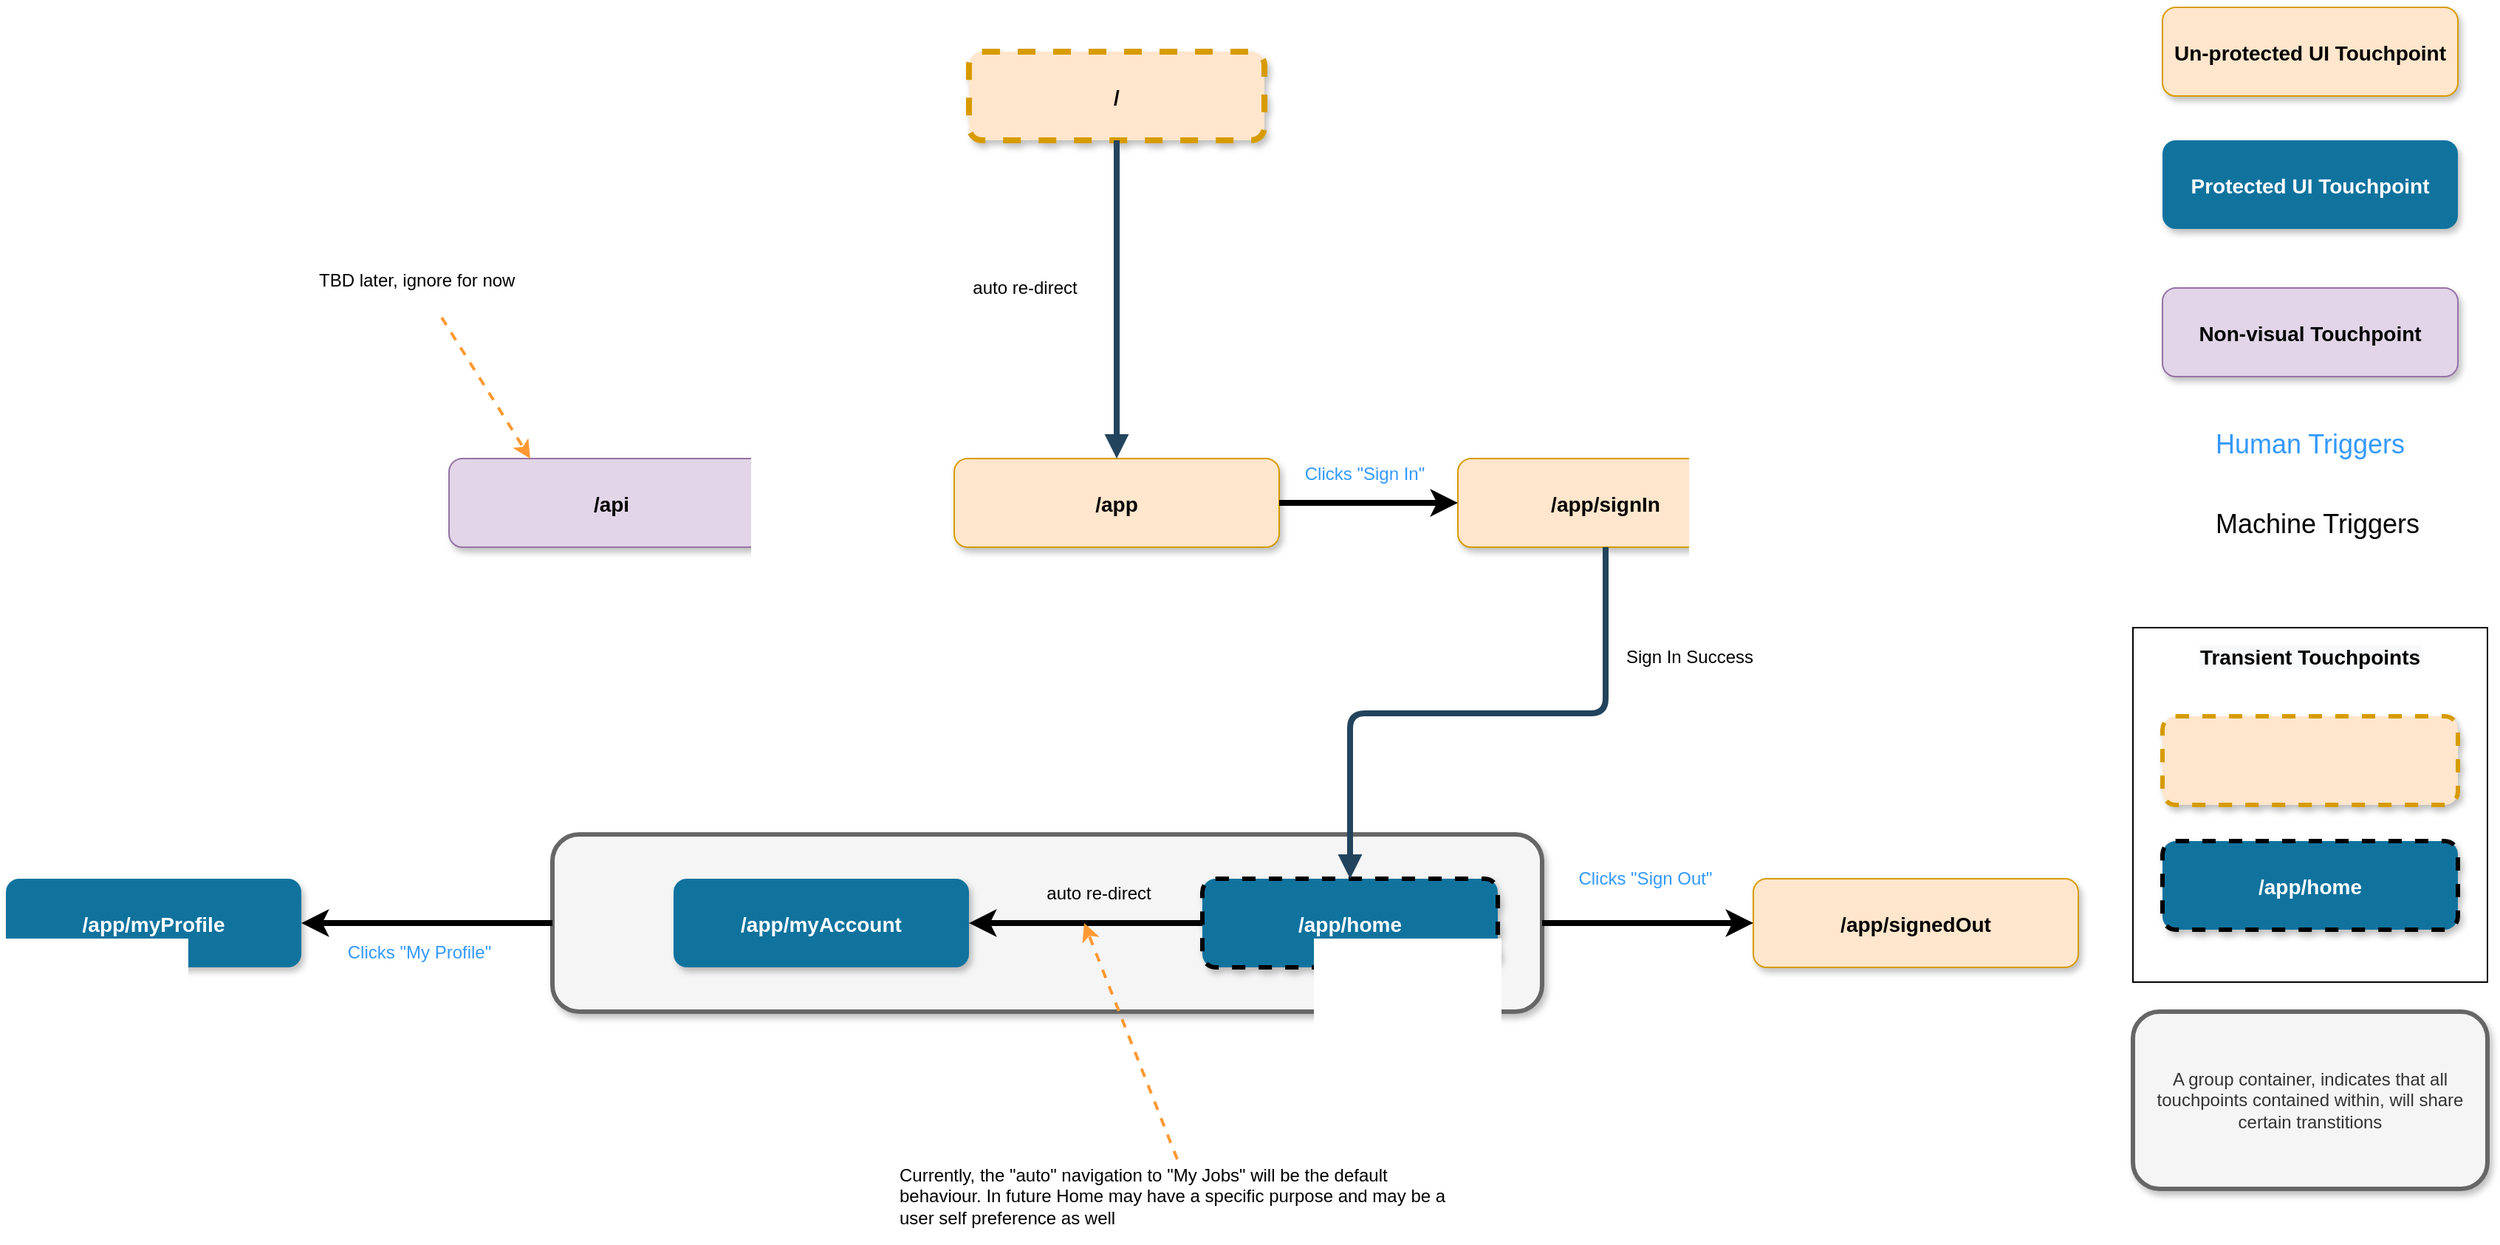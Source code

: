 <mxfile version="13.6.2" type="device"><diagram name="Page-1" id="97916047-d0de-89f5-080d-49f4d83e522f"><mxGraphModel dx="2250" dy="1360" grid="1" gridSize="10" guides="1" tooltips="1" connect="1" arrows="1" fold="1" page="1" pageScale="1.5" pageWidth="1169" pageHeight="827" background="#ffffff" math="0" shadow="0"><root><mxCell id="0"/><mxCell id="1" parent="0"/><mxCell id="I6hWswRZpcOUcYOhcuEV-38" value="" style="rounded=1;whiteSpace=wrap;html=1;fillColor=#f5f5f5;strokeColor=#666666;fontColor=#333333;strokeWidth=3;glass=0;shadow=1;sketch=0;" vertex="1" parent="1"><mxGeometry x="390" y="600" width="670" height="120" as="geometry"/></mxCell><mxCell id="2" value="/" style="rounded=1;fillColor=#ffe6cc;strokeColor=#d79b00;shadow=1;fontStyle=1;fontSize=14;dashed=1;strokeWidth=4;" parent="1" vertex="1"><mxGeometry x="672" y="70" width="200" height="60" as="geometry"/></mxCell><mxCell id="3" value="/app" style="rounded=1;fillColor=#ffe6cc;strokeColor=#d79b00;shadow=1;fontStyle=1;fontSize=14;strokeWidth=1;" parent="1" vertex="1"><mxGeometry x="662" y="345.5" width="220" height="60" as="geometry"/></mxCell><mxCell id="5" value="/app/myProfile" style="rounded=1;fillColor=#10739E;strokeColor=none;shadow=1;gradientColor=none;fontStyle=1;fontColor=#FFFFFF;fontSize=14;" parent="1" vertex="1"><mxGeometry x="20" y="630" width="200" height="60" as="geometry"/></mxCell><mxCell id="6" value="/app/myAccount" style="rounded=1;fillColor=#10739E;strokeColor=none;shadow=1;gradientColor=none;fontStyle=1;fontColor=#FFFFFF;fontSize=14;" parent="1" vertex="1"><mxGeometry x="472" y="630" width="200" height="60" as="geometry"/></mxCell><mxCell id="7" value="/app/signIn" style="rounded=1;fillColor=#ffe6cc;strokeColor=#d79b00;shadow=1;fontStyle=1;fontSize=14;" parent="1" vertex="1"><mxGeometry x="1003" y="345.5" width="200" height="60" as="geometry"/></mxCell><mxCell id="29" value="" style="edgeStyle=elbowEdgeStyle;elbow=vertical;strokeWidth=4;endArrow=block;endFill=1;fontStyle=1;strokeColor=#23445D;" parent="1" source="2" target="3" edge="1"><mxGeometry x="22" y="165.5" width="100" height="100" as="geometry"><mxPoint x="22" y="265.5" as="sourcePoint"/><mxPoint x="122" y="165.5" as="targetPoint"/></mxGeometry></mxCell><mxCell id="PQQM8acbesFrxAYRfy-t-55" value="/api" style="rounded=1;fillColor=#e1d5e7;strokeColor=#9673a6;shadow=1;fontStyle=1;fontSize=14;" parent="1" vertex="1"><mxGeometry x="320" y="345.5" width="220" height="60" as="geometry"/></mxCell><mxCell id="PQQM8acbesFrxAYRfy-t-57" value="/app/home" style="rounded=1;fillColor=#10739E;shadow=1;gradientColor=none;fontStyle=1;fontColor=#FFFFFF;fontSize=14;dashed=1;strokeWidth=3;" parent="1" vertex="1"><mxGeometry x="830" y="630" width="200" height="60" as="geometry"/></mxCell><mxCell id="PQQM8acbesFrxAYRfy-t-58" value="" style="edgeStyle=elbowEdgeStyle;elbow=vertical;strokeWidth=4;endArrow=block;endFill=1;fontStyle=1;strokeColor=#23445D;entryX=0.5;entryY=0;entryDx=0;entryDy=0;exitX=0.5;exitY=1;exitDx=0;exitDy=0;" parent="1" source="7" target="PQQM8acbesFrxAYRfy-t-57" edge="1"><mxGeometry x="650" y="90" width="100" height="100" as="geometry"><mxPoint x="827" y="400" as="sourcePoint"/><mxPoint x="1030" y="380" as="targetPoint"/></mxGeometry></mxCell><mxCell id="PQQM8acbesFrxAYRfy-t-61" value="" style="endArrow=classic;html=1;exitX=1;exitY=0.5;exitDx=0;exitDy=0;entryX=0;entryY=0.5;entryDx=0;entryDy=0;strokeWidth=4;" parent="1" source="3" target="7" edge="1"><mxGeometry width="50" height="50" relative="1" as="geometry"><mxPoint x="730" y="560" as="sourcePoint"/><mxPoint x="780" y="510" as="targetPoint"/><Array as="points"/></mxGeometry></mxCell><mxCell id="PQQM8acbesFrxAYRfy-t-62" value="Un-protected UI Touchpoint" style="rounded=1;fillColor=#ffe6cc;strokeColor=#d79b00;shadow=1;fontStyle=1;fontSize=14;" parent="1" vertex="1"><mxGeometry x="1480" y="40" width="200" height="60" as="geometry"/></mxCell><mxCell id="PQQM8acbesFrxAYRfy-t-63" value="Protected UI Touchpoint" style="rounded=1;fillColor=#10739E;strokeColor=none;shadow=1;gradientColor=none;fontStyle=1;fontColor=#FFFFFF;fontSize=14;" parent="1" vertex="1"><mxGeometry x="1480" y="130" width="200" height="60" as="geometry"/></mxCell><mxCell id="PQQM8acbesFrxAYRfy-t-65" value="Non-visual Touchpoint" style="rounded=1;fillColor=#e1d5e7;strokeColor=#9673a6;shadow=1;fontStyle=1;fontSize=14;" parent="1" vertex="1"><mxGeometry x="1480" y="230" width="200" height="60" as="geometry"/></mxCell><mxCell id="I6hWswRZpcOUcYOhcuEV-34" value="Sign In Success" style="text;html=1;strokeColor=none;fillColor=none;align=center;verticalAlign=middle;whiteSpace=wrap;rounded=0;" vertex="1" parent="1"><mxGeometry x="1110" y="470" width="100" height="20" as="geometry"/></mxCell><mxCell id="I6hWswRZpcOUcYOhcuEV-35" value="Clicks &quot;Sign In&quot;" style="text;html=1;strokeColor=none;fillColor=none;align=center;verticalAlign=middle;whiteSpace=wrap;rounded=0;fontColor=#3399FF;" vertex="1" parent="1"><mxGeometry x="890" y="345.5" width="100" height="20" as="geometry"/></mxCell><mxCell id="I6hWswRZpcOUcYOhcuEV-39" value="" style="endArrow=classic;html=1;strokeWidth=4;exitX=0;exitY=0.5;exitDx=0;exitDy=0;entryX=1;entryY=0.5;entryDx=0;entryDy=0;" edge="1" parent="1" source="PQQM8acbesFrxAYRfy-t-57" target="6"><mxGeometry width="50" height="50" relative="1" as="geometry"><mxPoint x="770" y="550" as="sourcePoint"/><mxPoint x="820" y="500" as="targetPoint"/></mxGeometry></mxCell><mxCell id="I6hWswRZpcOUcYOhcuEV-40" value="" style="endArrow=classic;html=1;strokeWidth=4;exitX=0;exitY=0.5;exitDx=0;exitDy=0;" edge="1" parent="1" source="I6hWswRZpcOUcYOhcuEV-38" target="5"><mxGeometry width="50" height="50" relative="1" as="geometry"><mxPoint x="390" y="659.17" as="sourcePoint"/><mxPoint x="232" y="659.17" as="targetPoint"/></mxGeometry></mxCell><mxCell id="I6hWswRZpcOUcYOhcuEV-41" value="auto re-direct" style="text;html=1;strokeColor=none;fillColor=none;align=center;verticalAlign=middle;whiteSpace=wrap;rounded=0;" vertex="1" parent="1"><mxGeometry x="660" y="220" width="100" height="20" as="geometry"/></mxCell><mxCell id="I6hWswRZpcOUcYOhcuEV-43" value="auto re-direct" style="text;html=1;strokeColor=none;fillColor=none;align=center;verticalAlign=middle;whiteSpace=wrap;rounded=0;" vertex="1" parent="1"><mxGeometry x="710" y="630" width="100" height="20" as="geometry"/></mxCell><mxCell id="I6hWswRZpcOUcYOhcuEV-44" value="Clicks &quot;My Profile&quot;" style="text;html=1;strokeColor=none;fillColor=none;align=center;verticalAlign=middle;whiteSpace=wrap;rounded=0;fontColor=#3399FF;" vertex="1" parent="1"><mxGeometry x="250" y="670" width="100" height="20" as="geometry"/></mxCell><mxCell id="I6hWswRZpcOUcYOhcuEV-45" value="Currently, the &quot;auto&quot; navigation to &quot;My Jobs&quot; will be the default behaviour. In future Home may have a specific purpose and may be a user self preference as well" style="text;html=1;strokeColor=none;fillColor=none;align=left;verticalAlign=middle;whiteSpace=wrap;rounded=0;shadow=1;glass=0;sketch=0;" vertex="1" parent="1"><mxGeometry x="623" y="820" width="380" height="50" as="geometry"/></mxCell><mxCell id="I6hWswRZpcOUcYOhcuEV-46" value="" style="rounded=1;fillColor=#ffe6cc;strokeColor=#d79b00;shadow=1;fontStyle=1;fontSize=14;strokeWidth=3;dashed=1;" vertex="1" parent="1"><mxGeometry x="1480" y="520" width="200" height="60" as="geometry"/></mxCell><mxCell id="I6hWswRZpcOUcYOhcuEV-47" value="/app/home" style="rounded=1;fillColor=#10739E;shadow=1;gradientColor=none;fontStyle=1;fontColor=#FFFFFF;fontSize=14;dashed=1;strokeWidth=3;" vertex="1" parent="1"><mxGeometry x="1480" y="604.5" width="200" height="60" as="geometry"/></mxCell><mxCell id="I6hWswRZpcOUcYOhcuEV-48" value="" style="rounded=0;whiteSpace=wrap;html=1;shadow=0;glass=0;sketch=0;strokeColor=#000000;strokeWidth=1;fontColor=#000000;fillColor=none;" vertex="1" parent="1"><mxGeometry x="1460" y="460" width="240" height="240" as="geometry"/></mxCell><mxCell id="I6hWswRZpcOUcYOhcuEV-49" value="&lt;span style=&quot;color: rgb(0 , 0 , 0) ; font-family: &amp;#34;helvetica&amp;#34; ; font-size: 14px ; font-style: normal ; font-weight: 700 ; letter-spacing: normal ; text-align: center ; text-indent: 0px ; text-transform: none ; word-spacing: 0px ; background-color: rgb(248 , 249 , 250) ; display: inline ; float: none&quot;&gt;Transient Touchpoints&lt;/span&gt;" style="text;html=1;strokeColor=none;fillColor=none;align=center;verticalAlign=middle;whiteSpace=wrap;rounded=0;shadow=0;glass=0;sketch=0;fontColor=#000000;" vertex="1" parent="1"><mxGeometry x="1490" y="470" width="180" height="20" as="geometry"/></mxCell><mxCell id="I6hWswRZpcOUcYOhcuEV-50" value="" style="endArrow=classic;html=1;strokeWidth=2;fontColor=#000000;exitX=0.5;exitY=0;exitDx=0;exitDy=0;strokeColor=#FF9933;dashed=1;" edge="1" parent="1" source="I6hWswRZpcOUcYOhcuEV-45"><mxGeometry width="50" height="50" relative="1" as="geometry"><mxPoint x="720" y="800" as="sourcePoint"/><mxPoint x="750" y="660" as="targetPoint"/></mxGeometry></mxCell><mxCell id="I6hWswRZpcOUcYOhcuEV-51" value="Human Triggers" style="text;html=1;strokeColor=none;fillColor=none;align=center;verticalAlign=middle;whiteSpace=wrap;rounded=0;fontColor=#3399FF;fontSize=18;" vertex="1" parent="1"><mxGeometry x="1490" y="325.5" width="180" height="20" as="geometry"/></mxCell><mxCell id="I6hWswRZpcOUcYOhcuEV-53" value="Machine Triggers" style="text;html=1;strokeColor=none;fillColor=none;align=center;verticalAlign=middle;whiteSpace=wrap;rounded=0;fontSize=18;" vertex="1" parent="1"><mxGeometry x="1490" y="380" width="190" height="20" as="geometry"/></mxCell><mxCell id="I6hWswRZpcOUcYOhcuEV-54" value="/app/signedOut" style="rounded=1;fillColor=#ffe6cc;strokeColor=#d79b00;shadow=1;fontStyle=1;fontSize=14;strokeWidth=1;" vertex="1" parent="1"><mxGeometry x="1203" y="630" width="220" height="60" as="geometry"/></mxCell><mxCell id="I6hWswRZpcOUcYOhcuEV-55" value="" style="endArrow=classic;html=1;strokeWidth=4;exitX=1;exitY=0.5;exitDx=0;exitDy=0;entryX=0;entryY=0.5;entryDx=0;entryDy=0;" edge="1" parent="1" source="I6hWswRZpcOUcYOhcuEV-38" target="I6hWswRZpcOUcYOhcuEV-54"><mxGeometry width="50" height="50" relative="1" as="geometry"><mxPoint x="1130" y="760" as="sourcePoint"/><mxPoint x="960" y="760" as="targetPoint"/></mxGeometry></mxCell><mxCell id="I6hWswRZpcOUcYOhcuEV-56" value="A group container, indicates that all touchpoints contained within, will share certain transtitions" style="rounded=1;whiteSpace=wrap;html=1;fillColor=#f5f5f5;strokeColor=#666666;fontColor=#333333;strokeWidth=3;glass=0;shadow=1;sketch=0;" vertex="1" parent="1"><mxGeometry x="1460" y="720" width="240" height="120" as="geometry"/></mxCell><mxCell id="I6hWswRZpcOUcYOhcuEV-57" value="Clicks &quot;Sign Out&quot;" style="text;html=1;strokeColor=none;fillColor=none;align=center;verticalAlign=middle;whiteSpace=wrap;rounded=0;fontColor=#3399FF;" vertex="1" parent="1"><mxGeometry x="1080" y="620" width="100" height="20" as="geometry"/></mxCell><mxCell id="I6hWswRZpcOUcYOhcuEV-58" value="TBD later, ignore for now" style="text;html=1;strokeColor=none;fillColor=none;align=left;verticalAlign=middle;whiteSpace=wrap;rounded=0;shadow=1;glass=0;sketch=0;" vertex="1" parent="1"><mxGeometry x="230" y="200" width="170" height="50" as="geometry"/></mxCell><mxCell id="I6hWswRZpcOUcYOhcuEV-59" value="" style="endArrow=classic;html=1;strokeWidth=2;fontColor=#000000;exitX=0.5;exitY=1;exitDx=0;exitDy=0;strokeColor=#FF9933;dashed=1;entryX=0.25;entryY=0;entryDx=0;entryDy=0;" edge="1" parent="1" source="I6hWswRZpcOUcYOhcuEV-58" target="PQQM8acbesFrxAYRfy-t-55"><mxGeometry width="50" height="50" relative="1" as="geometry"><mxPoint x="303" y="470" as="sourcePoint"/><mxPoint x="240" y="310" as="targetPoint"/></mxGeometry></mxCell></root></mxGraphModel></diagram></mxfile>